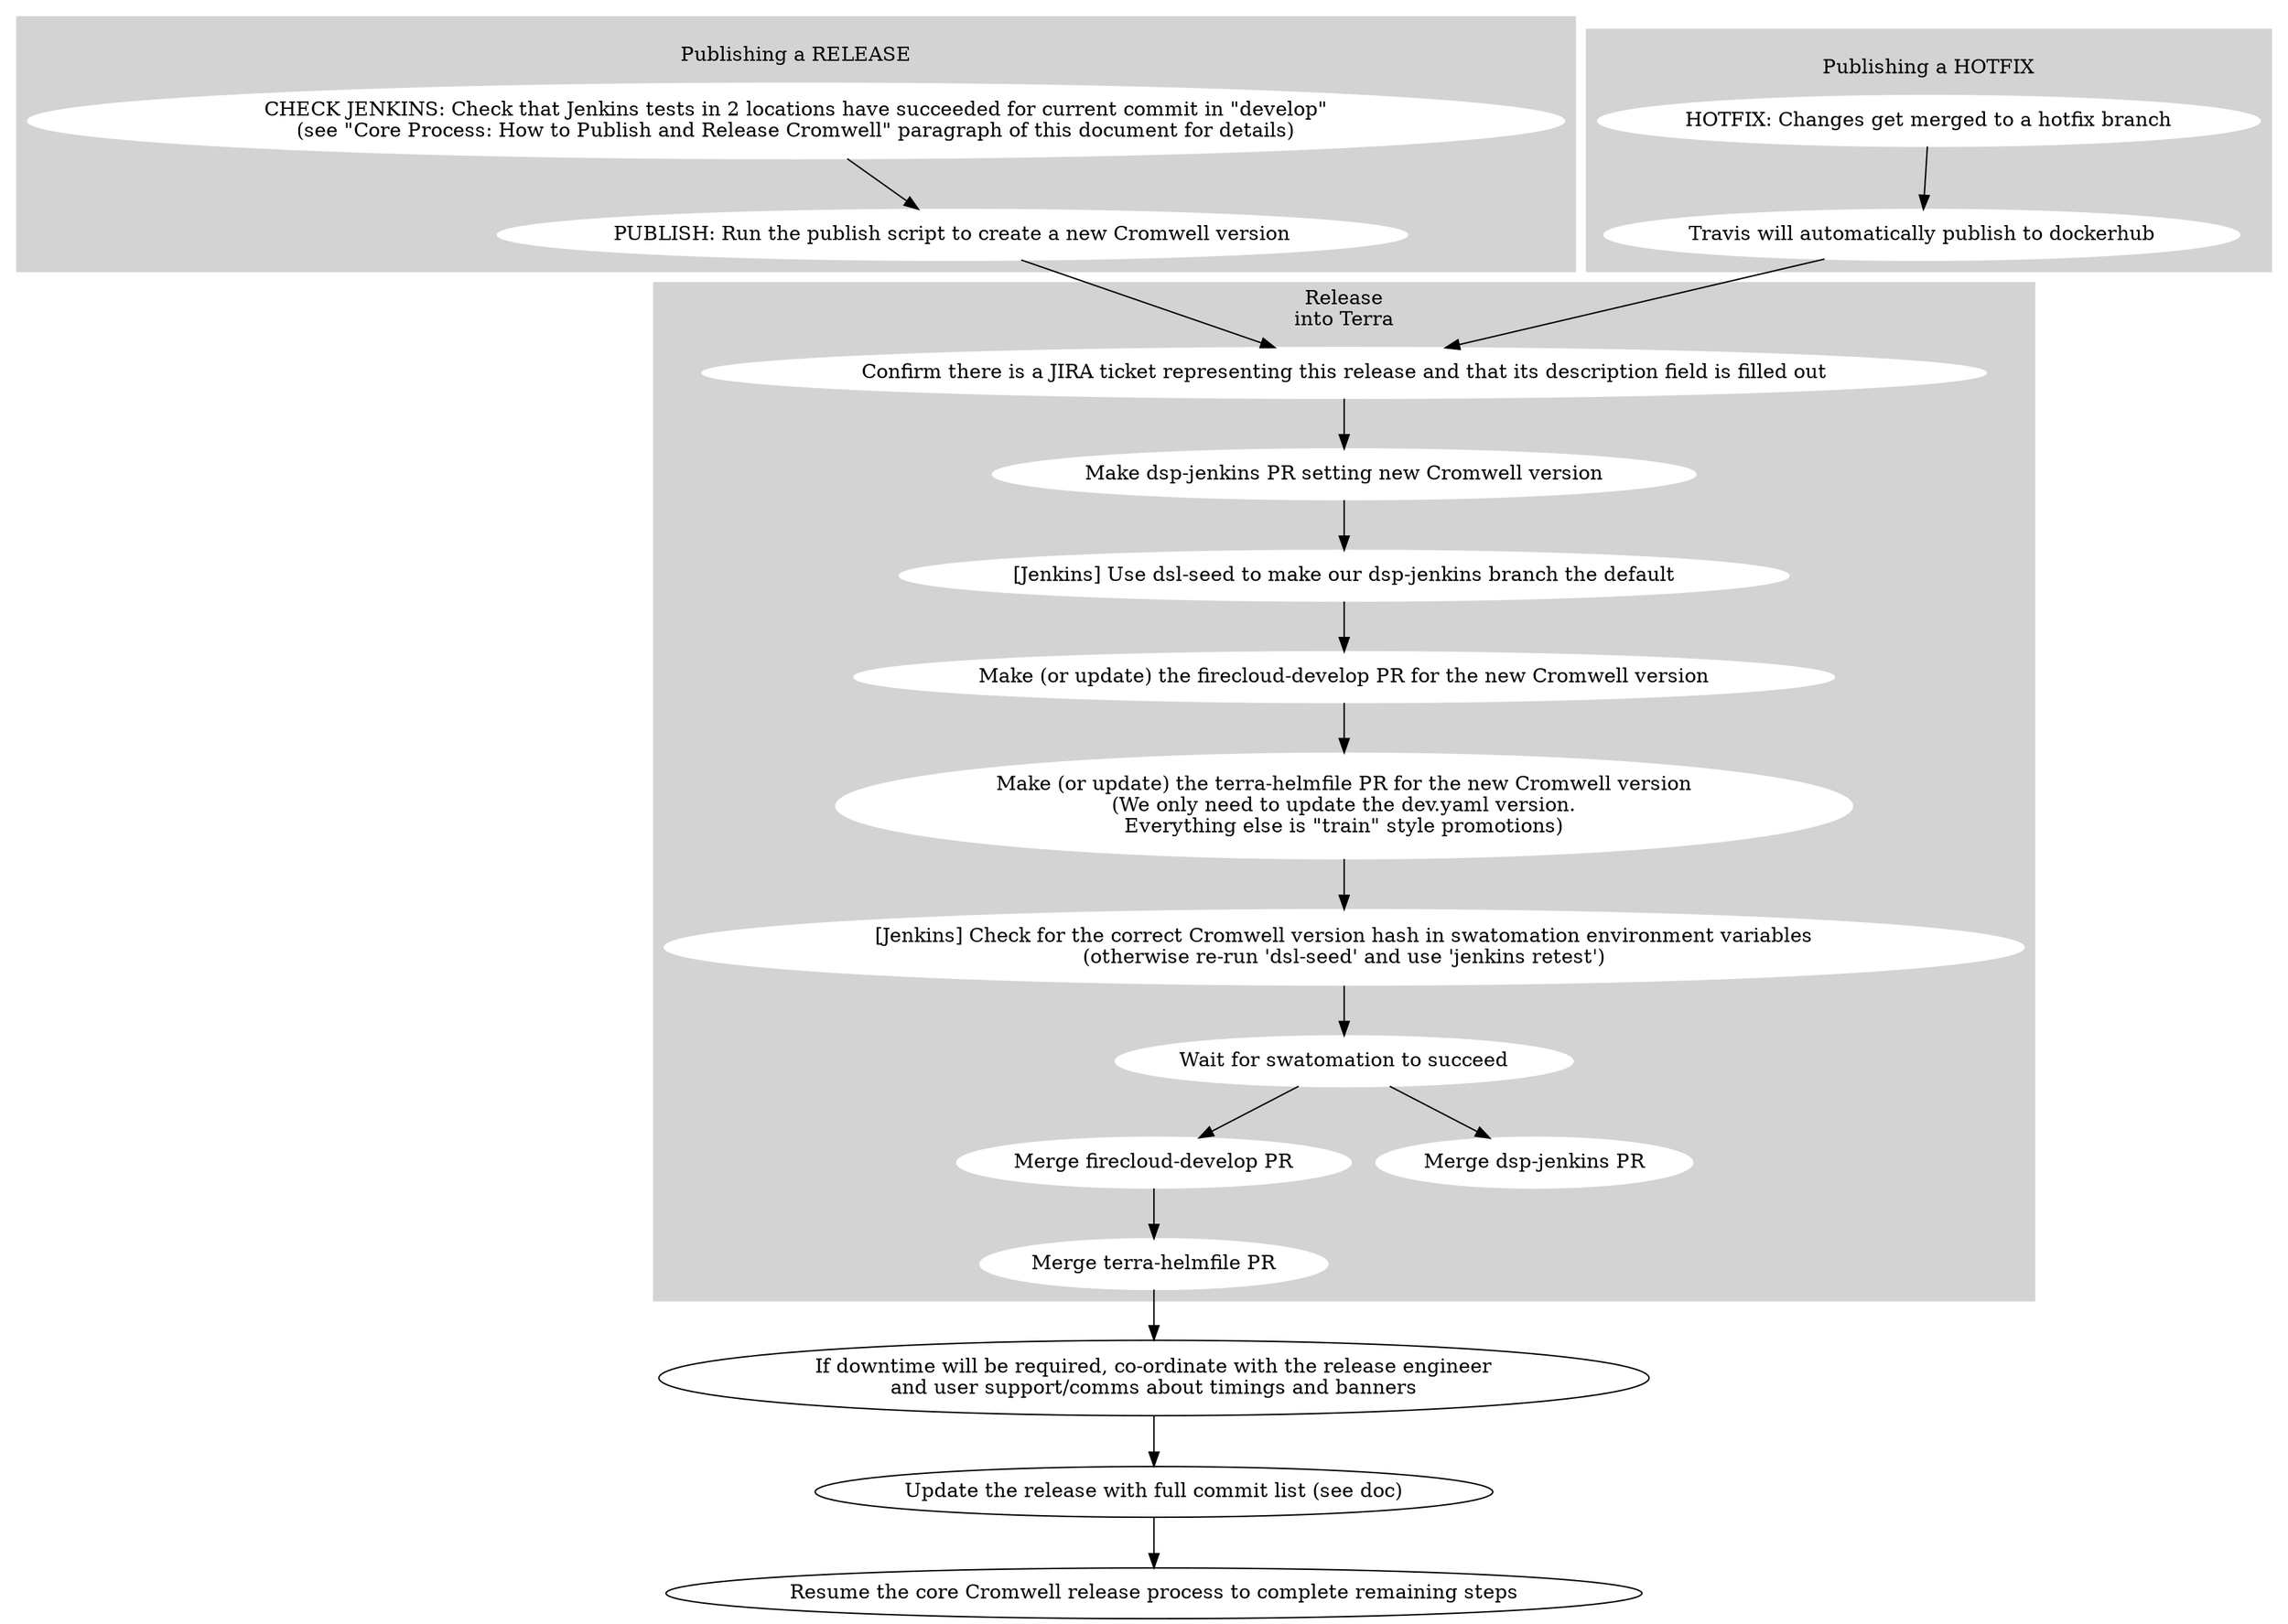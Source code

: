 digraph {

  # Nodes

  subgraph cluster_0 {
    label="\lPublishing a RELEASE"
    style=filled
    node [style=filled,color=white];
    color="lightgrey"

    check_jenkins_tests [shape=oval label="CHECK JENKINS: Check that Jenkins tests in 2 locations have succeeded for current commit in \"develop\"\n(see \"Core Process: How to Publish and Release Cromwell\" paragraph of this document for details)"];
    release_cromwell [shape=oval label="PUBLISH: Run the publish script to create a new Cromwell version"];
  }

  subgraph cluster_1 {
    label="\lPublishing a HOTFIX"
    style=filled
    node [style=filled,color=white];
    color="lightgrey"

    hotfix_changes [shape=oval label="HOTFIX: Changes get merged to a hotfix branch"];
    publish_hotfix [shape=oval label="Travis will automatically publish to dockerhub"];
  }

  subgraph cluster_2 {
    label="Release\ninto Terra"
    style=filled
    node [style=filled,color=white];
    color="lightgrey"
    confirm_ticket [shape="oval" label="Confirm there is a JIRA ticket representing this release and that its description field is filled out"]
    fcdev_pr [shape=oval label="Make (or update) the firecloud-develop PR for the new Cromwell version"];
    # For an example PR see https://github.com/broadinstitute/terra-helmfile/pull/550#pullrequestreview-527531319
    helmfile_pr [shape=oval label="Make (or update) the terra-helmfile PR for the new Cromwell version\n(We only need to update the dev.yaml version.\nEverything else is \"train\" style promotions)"];
    confirm_cromwell_v [shape=oval label="[Jenkins] Check for the correct Cromwell version hash in swatomation environment variables\n(otherwise re-run 'dsl-seed' and use 'jenkins retest')"];
    confirm_cromwell_v [shape=oval label="[Jenkins] Check for the correct Cromwell version hash in swatomation environment variables\n(otherwise re-run 'dsl-seed' and use 'jenkins retest')"];
    fcdev_success [shape=oval label="Wait for swatomation to succeed"];

    fcdev_merge [shape=oval label="Merge firecloud-develop PR"];
    helmfile_merge [shape=oval label="Merge terra-helmfile PR"];

    dspjenkins_PR [shape=oval label="Make dsp-jenkins PR setting new Cromwell version"];
    dspjenkins_merge [shape=oval label="Merge dsp-jenkins PR"];

    jenkins_set [shape=oval label="[Jenkins] Use dsl-seed to make our dsp-jenkins branch the default"];
  }

  coordinate_release_timing [shape=oval label="If downtime will be required, co-ordinate with the release engineer\nand user support/comms about timings and banners"];

  update_release_ticket [shape=oval label="Update the release with full commit list (see doc)"];

  resume_core_release_process [shape=oval label="Resume the core Cromwell release process to complete remaining steps"];

  # Edges
  check_jenkins_tests -> release_cromwell

  hotfix_changes -> publish_hotfix
  publish_hotfix -> confirm_ticket

  release_cromwell -> confirm_ticket

  fcdev_pr -> helmfile_pr
  helmfile_pr -> confirm_cromwell_v

  confirm_ticket -> dspjenkins_PR
  dspjenkins_PR -> jenkins_set

  jenkins_set -> fcdev_pr
  confirm_cromwell_v -> fcdev_success

  fcdev_success -> dspjenkins_merge
  fcdev_success -> fcdev_merge

  fcdev_merge -> helmfile_merge
  helmfile_merge -> coordinate_release_timing
  coordinate_release_timing -> update_release_ticket
  update_release_ticket -> resume_core_release_process
}
